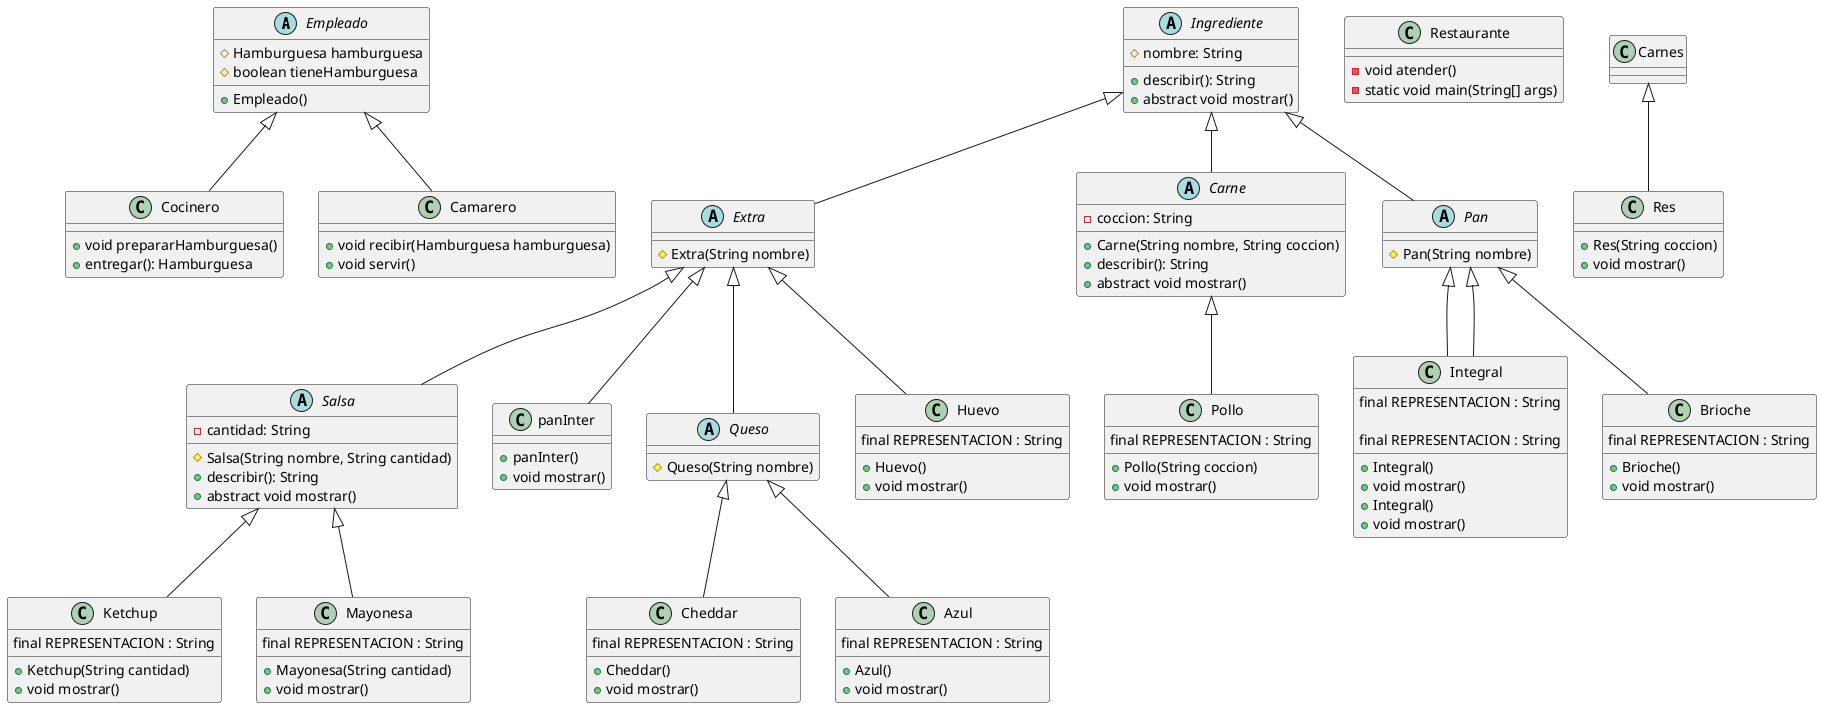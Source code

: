 @startuml
abstract class Empleado {
   # Hamburguesa hamburguesa
   # boolean tieneHamburguesa

   +Empleado()
}
abstract class Ingrediente {
   # nombre: String

   +describir(): String
   +abstract void mostrar()
}
abstract class Extra extends Ingrediente {
   # Extra(String nombre)
}
abstract class Carne extends Ingrediente {
   -coccion: String

   +Carne(String nombre, String coccion)
   +describir(): String
   +abstract void mostrar()
}
class Integral extends Pan{
    final REPRESENTACION : String

    +Integral()
    +void mostrar()
}
abstract class Pan extends Ingrediente {
    # Pan(String nombre)
}
abstract class Salsa extends Extra {
    - cantidad: String

    #Salsa(String nombre, String cantidad)
    +describir(): String
    +abstract void mostrar()
}
class Ketchup extends Salsa{
    final REPRESENTACION : String

    +Ketchup(String cantidad)
    +void mostrar()
}
class Mayonesa extends Salsa{
    final REPRESENTACION : String

    +Mayonesa(String cantidad)
    +void mostrar()
}
class panInter extends Extra{
    +panInter()
    +void mostrar()
}
class Pollo extends Carne{
    final REPRESENTACION : String

    +Pollo(String coccion)
    +void mostrar()
}
abstract class Queso extends Extra {
    # Queso(String nombre)
}
class Cheddar extends Queso{
    final REPRESENTACION : String

    +Cheddar()
    +void mostrar()
}
class Brioche extends Pan{
    final REPRESENTACION : String

    +Brioche()
    +void mostrar()
}
class Azul extends Queso{
    final REPRESENTACION : String

    +Azul()
    +void mostrar()
}
class Restaurante{
 -void atender()
 -static void main(String[] args)
}
class Res extends Carnes{
    +Res(String coccion)
    +void mostrar()
}
class Cocinero extends Empleado{
    + void prepararHamburguesa()
    +entregar(): Hamburguesa
}
class Camarero extends Empleado{
    +void recibir(Hamburguesa hamburguesa)
    +void servir()
}
class Huevo extends Extra{
    final REPRESENTACION : String

    +Huevo()
    +void mostrar()
}
class Integral extends Pan{
    final REPRESENTACION : String

    +Integral()
    +void mostrar()
}

@enduml